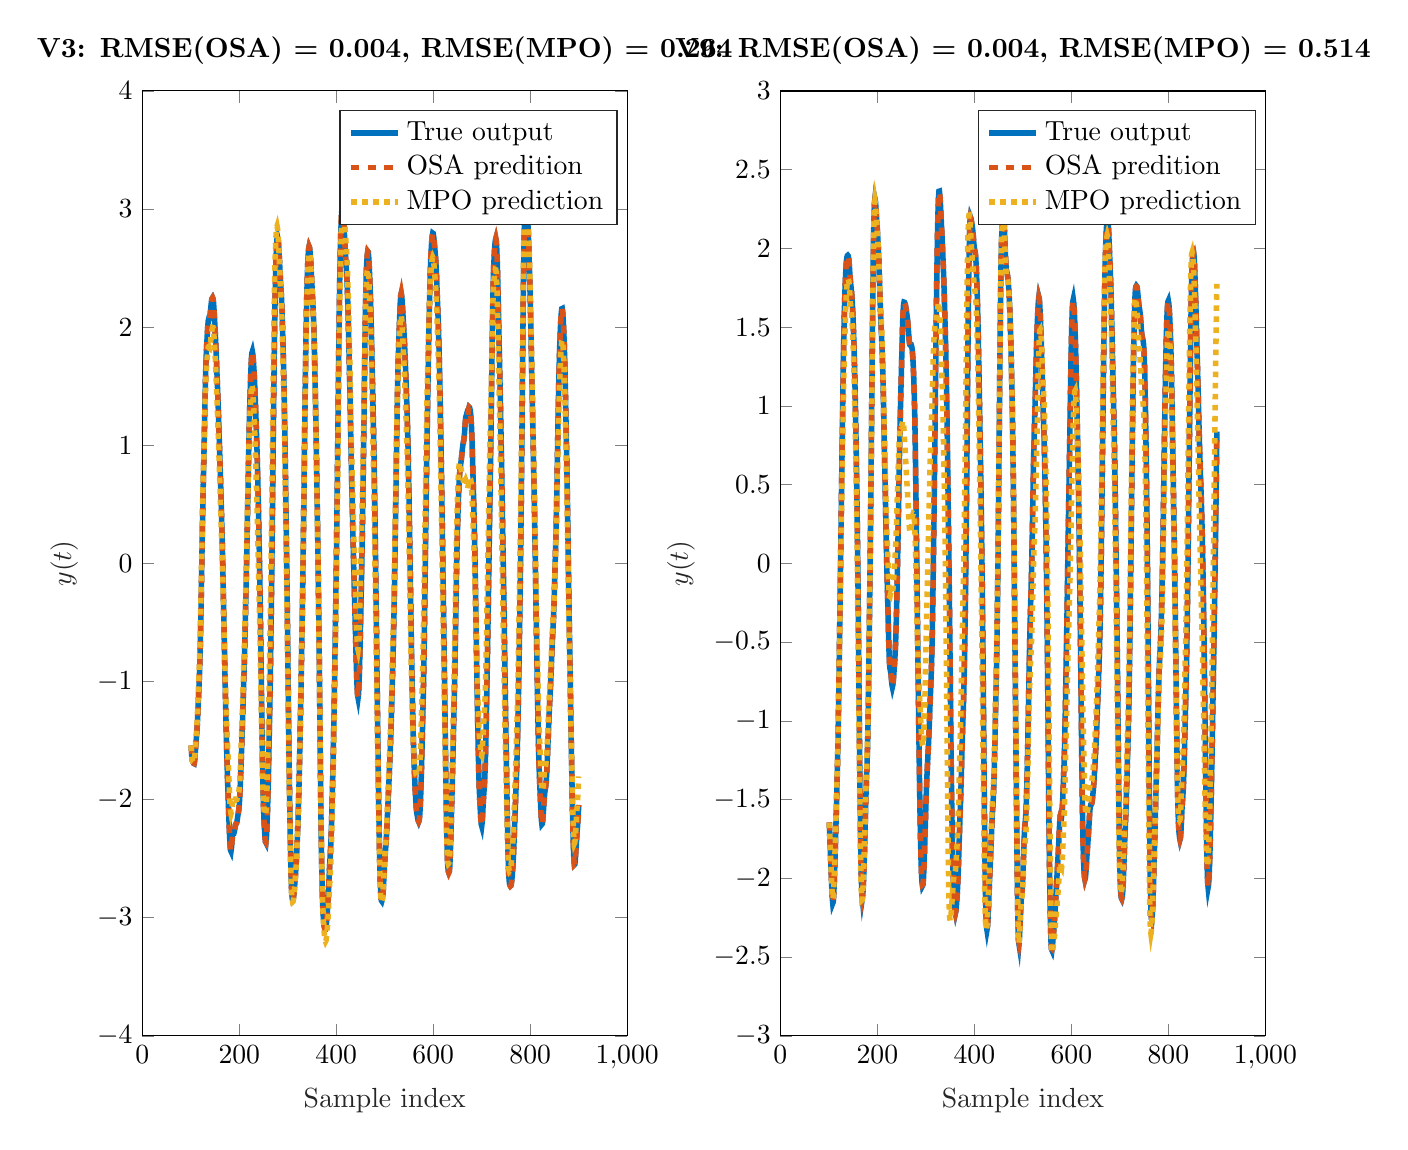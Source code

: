 % This file was created by matlab2tikz.
%
\definecolor{mycolor1}{rgb}{0.0,0.447,0.741}%
\definecolor{mycolor2}{rgb}{0.85,0.325,0.098}%
\definecolor{mycolor3}{rgb}{0.929,0.694,0.125}%
%
\begin{tikzpicture}

\begin{axis}[%
width=6.159cm,
height=12cm,
at={(0cm,0cm)},
scale only axis,
xmin=0,
xmax=1000,
xlabel style={font=\color{white!15!black}},
xlabel={Sample index},
ymin=-4,
ymax=4,
ylabel style={font=\color{white!15!black}},
ylabel={$y(t)$},
axis background/.style={fill=white},
title style={font=\bfseries},
title={V3: RMSE(OSA) = 0.004, RMSE(MPO) = 0.264},
legend style={legend cell align=left, align=left, draw=white!15!black}
]
\addplot [color=mycolor1, line width=2.0pt]
  table[row sep=crcr]{%
101	-1.543\\
102	-1.626\\
103	-1.668\\
104	-1.679\\
105	-1.684\\
106	-1.694\\
107	-1.696\\
108	-1.674\\
109	-1.624\\
110	-1.563\\
111	-1.51\\
112	-1.462\\
113	-1.404\\
114	-1.324\\
117	-1.039\\
118	-0.934\\
119	-0.798\\
120	-0.625\\
121	-0.419\\
122	-0.186\\
123	0.059\\
124	0.3\\
125	0.52\\
126	0.711\\
127	0.891\\
128	1.082\\
129	1.288\\
130	1.489\\
131	1.654\\
132	1.773\\
133	1.856\\
134	1.932\\
135	2.002\\
136	2.053\\
137	2.07\\
138	2.068\\
139	2.075\\
140	2.104\\
142	2.194\\
143	2.224\\
144	2.242\\
145	2.249\\
146	2.239\\
147	2.205\\
148	2.146\\
149	2.073\\
150	1.995\\
151	1.912\\
152	1.819\\
153	1.718\\
156	1.399\\
157	1.28\\
158	1.152\\
161	0.759\\
162	0.622\\
163	0.476\\
164	0.323\\
165	0.163\\
166	-0.013\\
167	-0.209\\
169	-0.631\\
170	-0.832\\
171	-1.022\\
172	-1.208\\
173	-1.389\\
174	-1.56\\
175	-1.714\\
176	-1.847\\
177	-1.97\\
178	-2.088\\
179	-2.201\\
180	-2.302\\
181	-2.381\\
182	-2.429\\
183	-2.438\\
184	-2.408\\
185	-2.356\\
186	-2.308\\
187	-2.284\\
189	-2.284\\
190	-2.269\\
191	-2.241\\
192	-2.217\\
193	-2.207\\
194	-2.203\\
195	-2.191\\
196	-2.168\\
197	-2.139\\
199	-2.089\\
200	-2.048\\
201	-1.98\\
202	-1.887\\
203	-1.782\\
204	-1.672\\
205	-1.556\\
206	-1.43\\
210	-0.904\\
211	-0.759\\
212	-0.595\\
213	-0.412\\
214	-0.217\\
215	-0.016\\
216	0.192\\
217	0.406\\
219	0.841\\
220	1.044\\
221	1.224\\
222	1.381\\
223	1.516\\
224	1.634\\
225	1.726\\
226	1.781\\
227	1.794\\
228	1.771\\
229	1.722\\
230	1.661\\
231	1.589\\
232	1.499\\
233	1.395\\
234	1.282\\
235	1.166\\
236	1.044\\
237	0.904\\
238	0.743\\
239	0.566\\
240	0.378\\
241	0.177\\
242	-0.043\\
243	-0.289\\
244	-0.563\\
245	-0.858\\
246	-1.16\\
247	-1.449\\
248	-1.703\\
249	-1.908\\
250	-2.062\\
251	-2.169\\
252	-2.249\\
253	-2.314\\
254	-2.356\\
255	-2.364\\
256	-2.324\\
257	-2.245\\
258	-2.134\\
259	-1.99\\
260	-1.819\\
261	-1.628\\
262	-1.423\\
263	-1.207\\
264	-0.974\\
265	-0.711\\
266	-0.413\\
267	-0.085\\
268	0.267\\
269	0.636\\
270	1.014\\
271	1.385\\
272	1.727\\
273	2.021\\
274	2.264\\
275	2.454\\
276	2.597\\
277	2.698\\
278	2.754\\
279	2.766\\
280	2.749\\
281	2.705\\
282	2.641\\
283	2.56\\
284	2.474\\
285	2.397\\
286	2.33\\
287	2.258\\
288	2.161\\
289	2.034\\
290	1.885\\
291	1.724\\
292	1.55\\
293	1.342\\
294	1.1\\
295	0.828\\
296	0.545\\
297	0.258\\
298	-0.04\\
299	-0.362\\
300	-0.713\\
301	-1.073\\
302	-1.418\\
303	-1.733\\
304	-2.019\\
305	-2.278\\
306	-2.498\\
307	-2.664\\
308	-2.773\\
309	-2.829\\
310	-2.849\\
311	-2.844\\
312	-2.822\\
313	-2.787\\
314	-2.741\\
315	-2.688\\
316	-2.631\\
317	-2.567\\
318	-2.494\\
319	-2.408\\
320	-2.309\\
321	-2.194\\
322	-2.062\\
323	-1.91\\
324	-1.737\\
325	-1.543\\
326	-1.337\\
327	-1.123\\
328	-0.902\\
329	-0.67\\
330	-0.423\\
331	-0.154\\
332	0.14\\
333	0.46\\
335	1.139\\
336	1.463\\
337	1.757\\
338	2.008\\
339	2.217\\
340	2.386\\
341	2.514\\
342	2.606\\
343	2.661\\
344	2.682\\
345	2.672\\
346	2.637\\
347	2.581\\
348	2.509\\
350	2.345\\
352	2.179\\
353	2.084\\
354	1.963\\
355	1.81\\
356	1.626\\
357	1.417\\
358	1.191\\
359	0.953\\
360	0.705\\
361	0.443\\
362	0.165\\
363	-0.134\\
364	-0.461\\
365	-0.82\\
366	-1.207\\
367	-1.605\\
368	-1.984\\
369	-2.306\\
370	-2.558\\
371	-2.747\\
372	-2.884\\
373	-2.975\\
374	-3.032\\
375	-3.067\\
376	-3.087\\
377	-3.098\\
378	-3.097\\
379	-3.077\\
380	-3.039\\
381	-2.987\\
382	-2.926\\
383	-2.855\\
384	-2.772\\
386	-2.592\\
387	-2.513\\
388	-2.441\\
389	-2.358\\
390	-2.244\\
391	-2.103\\
392	-1.942\\
393	-1.768\\
394	-1.58\\
395	-1.369\\
396	-1.133\\
397	-0.879\\
398	-0.615\\
399	-0.342\\
400	-0.052\\
401	0.264\\
402	0.612\\
403	0.984\\
404	1.364\\
405	1.735\\
406	2.072\\
407	2.357\\
408	2.583\\
409	2.749\\
410	2.873\\
411	2.961\\
412	3.008\\
413	3.015\\
414	2.984\\
415	2.928\\
416	2.857\\
418	2.696\\
419	2.616\\
420	2.545\\
421	2.48\\
422	2.407\\
423	2.309\\
424	2.177\\
425	2.019\\
426	1.846\\
427	1.666\\
428	1.477\\
429	1.275\\
430	1.065\\
431	0.859\\
432	0.666\\
433	0.487\\
435	0.144\\
436	-0.023\\
437	-0.183\\
440	-0.64\\
441	-0.796\\
442	-0.939\\
443	-1.05\\
444	-1.118\\
445	-1.14\\
446	-1.109\\
447	-1.02\\
448	-0.884\\
449	-0.717\\
450	-0.534\\
451	-0.344\\
452	-0.144\\
453	0.074\\
454	0.315\\
455	0.576\\
456	0.859\\
457	1.165\\
459	1.807\\
460	2.093\\
461	2.314\\
462	2.462\\
463	2.553\\
464	2.61\\
465	2.64\\
466	2.636\\
467	2.592\\
468	2.515\\
469	2.422\\
470	2.315\\
471	2.189\\
472	2.035\\
473	1.856\\
474	1.666\\
476	1.296\\
477	1.101\\
478	0.874\\
479	0.617\\
480	0.338\\
481	0.047\\
482	-0.256\\
483	-0.575\\
485	-1.25\\
486	-1.575\\
487	-1.873\\
488	-2.144\\
489	-2.383\\
490	-2.579\\
491	-2.724\\
492	-2.812\\
493	-2.854\\
494	-2.86\\
495	-2.845\\
496	-2.813\\
497	-2.759\\
498	-2.684\\
499	-2.599\\
500	-2.522\\
501	-2.46\\
502	-2.408\\
503	-2.349\\
504	-2.275\\
505	-2.186\\
509	-1.819\\
511	-1.618\\
512	-1.512\\
513	-1.394\\
514	-1.256\\
515	-1.106\\
517	-0.798\\
518	-0.634\\
519	-0.443\\
520	-0.216\\
521	0.043\\
522	0.318\\
524	0.874\\
525	1.142\\
526	1.385\\
527	1.587\\
528	1.747\\
529	1.877\\
530	1.996\\
531	2.109\\
532	2.206\\
533	2.269\\
534	2.285\\
535	2.263\\
536	2.214\\
537	2.146\\
540	1.927\\
541	1.843\\
542	1.747\\
543	1.64\\
545	1.415\\
546	1.296\\
547	1.154\\
548	0.983\\
549	0.783\\
550	0.56\\
551	0.32\\
552	0.067\\
554	-0.45\\
555	-0.695\\
556	-0.923\\
557	-1.132\\
558	-1.324\\
559	-1.493\\
560	-1.633\\
561	-1.746\\
562	-1.846\\
563	-1.934\\
564	-2.01\\
565	-2.07\\
566	-2.109\\
567	-2.135\\
568	-2.158\\
569	-2.177\\
570	-2.187\\
571	-2.176\\
572	-2.14\\
573	-2.077\\
574	-1.985\\
575	-1.858\\
576	-1.706\\
579	-1.207\\
580	-1.02\\
581	-0.793\\
582	-0.514\\
583	-0.198\\
584	0.124\\
585	0.429\\
586	0.715\\
587	0.985\\
588	1.248\\
589	1.499\\
590	1.733\\
591	1.948\\
592	2.146\\
593	2.323\\
594	2.474\\
595	2.588\\
596	2.671\\
597	2.73\\
598	2.772\\
599	2.796\\
600	2.793\\
601	2.764\\
604	2.63\\
605	2.578\\
606	2.506\\
607	2.409\\
609	2.191\\
610	2.08\\
611	1.956\\
612	1.807\\
613	1.632\\
614	1.436\\
615	1.222\\
616	0.991\\
617	0.744\\
618	0.483\\
619	0.213\\
620	-0.061\\
621	-0.339\\
622	-0.624\\
623	-0.914\\
625	-1.506\\
626	-1.802\\
627	-2.083\\
628	-2.313\\
629	-2.473\\
630	-2.565\\
631	-2.604\\
632	-2.616\\
633	-2.609\\
634	-2.57\\
635	-2.485\\
636	-2.36\\
637	-2.212\\
638	-2.058\\
639	-1.898\\
640	-1.729\\
643	-1.199\\
644	-1.015\\
645	-0.804\\
646	-0.562\\
647	-0.308\\
648	-0.071\\
649	0.13\\
650	0.289\\
651	0.427\\
652	0.55\\
653	0.656\\
654	0.737\\
655	0.788\\
656	0.822\\
657	0.85\\
658	0.884\\
660	0.967\\
661	1.0\\
663	1.044\\
664	1.078\\
665	1.131\\
666	1.191\\
667	1.236\\
668	1.251\\
670	1.236\\
671	1.246\\
673	1.308\\
674	1.323\\
675	1.319\\
676	1.301\\
677	1.273\\
678	1.225\\
679	1.148\\
680	1.034\\
681	0.893\\
683	0.588\\
684	0.43\\
685	0.253\\
686	0.047\\
687	-0.189\\
689	-0.701\\
690	-0.95\\
691	-1.187\\
692	-1.413\\
693	-1.616\\
694	-1.784\\
695	-1.913\\
696	-2.008\\
697	-2.087\\
698	-2.157\\
699	-2.209\\
700	-2.224\\
701	-2.19\\
702	-2.117\\
703	-2.037\\
704	-1.966\\
705	-1.907\\
706	-1.84\\
707	-1.743\\
708	-1.597\\
709	-1.409\\
710	-1.194\\
711	-0.966\\
712	-0.729\\
713	-0.481\\
714	-0.222\\
716	0.311\\
718	0.824\\
719	1.094\\
720	1.391\\
721	1.706\\
722	2.003\\
723	2.246\\
724	2.426\\
725	2.543\\
726	2.628\\
727	2.691\\
728	2.734\\
729	2.749\\
730	2.728\\
731	2.66\\
732	2.553\\
733	2.402\\
734	2.222\\
738	1.458\\
739	1.26\\
740	1.044\\
741	0.811\\
743	0.323\\
745	-0.158\\
746	-0.413\\
747	-0.682\\
748	-0.956\\
749	-1.222\\
750	-1.475\\
752	-1.966\\
753	-2.203\\
754	-2.41\\
755	-2.567\\
756	-2.657\\
757	-2.704\\
758	-2.724\\
759	-2.731\\
760	-2.728\\
761	-2.712\\
762	-2.681\\
763	-2.638\\
764	-2.582\\
765	-2.508\\
766	-2.417\\
767	-2.313\\
771	-1.874\\
772	-1.752\\
773	-1.617\\
774	-1.461\\
775	-1.276\\
776	-1.06\\
777	-0.815\\
778	-0.554\\
779	-0.278\\
780	0.016\\
781	0.344\\
782	0.724\\
783	1.141\\
784	1.575\\
785	1.991\\
786	2.362\\
787	2.671\\
788	2.91\\
789	3.056\\
790	3.123\\
791	3.127\\
792	3.095\\
793	3.041\\
794	2.976\\
795	2.894\\
796	2.795\\
797	2.679\\
798	2.547\\
799	2.395\\
800	2.226\\
801	2.041\\
802	1.843\\
804	1.429\\
805	1.221\\
806	1.017\\
807	0.818\\
808	0.612\\
809	0.388\\
810	0.144\\
812	-0.375\\
813	-0.628\\
814	-0.873\\
815	-1.112\\
816	-1.341\\
817	-1.54\\
818	-1.691\\
819	-1.806\\
822	-2.098\\
823	-2.172\\
824	-2.209\\
825	-2.204\\
826	-2.168\\
827	-2.112\\
828	-2.048\\
829	-1.987\\
830	-1.941\\
831	-1.911\\
832	-1.885\\
833	-1.844\\
834	-1.776\\
835	-1.685\\
837	-1.481\\
839	-1.279\\
840	-1.186\\
842	-1.022\\
843	-0.93\\
845	-0.715\\
846	-0.621\\
847	-0.543\\
848	-0.461\\
849	-0.349\\
850	-0.21\\
851	-0.058\\
853	0.239\\
854	0.414\\
855	0.629\\
857	1.128\\
858	1.36\\
859	1.557\\
860	1.725\\
861	1.862\\
862	1.972\\
863	2.057\\
864	2.119\\
865	2.156\\
866	2.158\\
867	2.127\\
868	2.067\\
869	1.985\\
870	1.874\\
871	1.734\\
872	1.559\\
873	1.361\\
874	1.155\\
875	0.944\\
876	0.717\\
877	0.458\\
879	-0.111\\
880	-0.378\\
881	-0.625\\
882	-0.867\\
883	-1.116\\
884	-1.369\\
885	-1.615\\
886	-1.846\\
887	-2.06\\
888	-2.251\\
889	-2.404\\
890	-2.505\\
891	-2.55\\
892	-2.546\\
893	-2.507\\
894	-2.447\\
896	-2.312\\
898	-2.199\\
899	-2.132\\
900	-2.046\\
};
\addlegendentry{True output}

\addplot [color=mycolor2, dashed, line width=2.0pt]
  table[row sep=crcr]{%
101	-1.542\\
102	-1.623\\
103	-1.665\\
104	-1.678\\
105	-1.683\\
106	-1.691\\
107	-1.693\\
108	-1.671\\
109	-1.622\\
110	-1.562\\
111	-1.509\\
112	-1.459\\
113	-1.401\\
114	-1.323\\
116	-1.134\\
117	-1.039\\
118	-0.932\\
119	-0.8\\
120	-0.627\\
121	-0.421\\
122	-0.191\\
123	0.055\\
124	0.295\\
125	0.512\\
126	0.706\\
127	0.886\\
128	1.077\\
129	1.285\\
130	1.487\\
131	1.653\\
132	1.771\\
133	1.859\\
134	1.932\\
135	2.0\\
136	2.05\\
137	2.069\\
138	2.068\\
139	2.073\\
140	2.103\\
142	2.193\\
143	2.225\\
144	2.243\\
145	2.249\\
146	2.238\\
147	2.202\\
148	2.145\\
149	2.071\\
150	1.993\\
151	1.909\\
152	1.817\\
154	1.611\\
155	1.506\\
156	1.397\\
157	1.28\\
159	1.021\\
161	0.761\\
162	0.623\\
163	0.479\\
164	0.327\\
165	0.167\\
166	-0.008\\
167	-0.204\\
169	-0.624\\
170	-0.827\\
171	-1.019\\
172	-1.205\\
173	-1.387\\
174	-1.558\\
175	-1.712\\
176	-1.848\\
177	-1.971\\
178	-2.089\\
179	-2.203\\
180	-2.303\\
181	-2.383\\
182	-2.43\\
183	-2.438\\
184	-2.407\\
185	-2.354\\
186	-2.306\\
187	-2.283\\
189	-2.282\\
190	-2.268\\
192	-2.216\\
193	-2.206\\
194	-2.202\\
195	-2.19\\
196	-2.166\\
198	-2.114\\
199	-2.088\\
200	-2.046\\
201	-1.977\\
202	-1.886\\
203	-1.781\\
204	-1.67\\
205	-1.553\\
206	-1.429\\
208	-1.166\\
210	-0.904\\
211	-0.76\\
212	-0.597\\
213	-0.416\\
214	-0.221\\
215	-0.02\\
216	0.187\\
217	0.4\\
219	0.837\\
220	1.041\\
221	1.221\\
222	1.378\\
223	1.515\\
224	1.632\\
225	1.724\\
226	1.779\\
227	1.791\\
228	1.768\\
229	1.721\\
230	1.659\\
231	1.585\\
232	1.497\\
233	1.393\\
234	1.282\\
235	1.166\\
236	1.043\\
237	0.905\\
238	0.745\\
239	0.568\\
240	0.381\\
241	0.183\\
242	-0.038\\
243	-0.284\\
244	-0.558\\
245	-0.852\\
246	-1.155\\
247	-1.449\\
248	-1.706\\
249	-1.91\\
250	-2.061\\
251	-2.172\\
252	-2.253\\
253	-2.314\\
254	-2.355\\
255	-2.361\\
256	-2.326\\
257	-2.244\\
258	-2.129\\
259	-1.989\\
260	-1.817\\
261	-1.625\\
262	-1.422\\
263	-1.208\\
264	-0.975\\
265	-0.714\\
266	-0.419\\
267	-0.092\\
268	0.259\\
269	0.629\\
270	1.009\\
271	1.383\\
272	1.729\\
273	2.026\\
274	2.269\\
275	2.464\\
276	2.607\\
277	2.701\\
278	2.756\\
279	2.769\\
280	2.748\\
281	2.707\\
282	2.639\\
283	2.557\\
284	2.472\\
285	2.395\\
286	2.328\\
287	2.255\\
288	2.159\\
289	2.032\\
290	1.883\\
291	1.724\\
292	1.546\\
293	1.344\\
294	1.1\\
295	0.831\\
296	0.551\\
297	0.265\\
298	-0.033\\
299	-0.356\\
300	-0.704\\
301	-1.066\\
302	-1.415\\
303	-1.737\\
304	-2.025\\
305	-2.285\\
306	-2.509\\
307	-2.676\\
308	-2.779\\
309	-2.833\\
310	-2.851\\
311	-2.846\\
312	-2.823\\
313	-2.786\\
314	-2.74\\
315	-2.688\\
316	-2.63\\
317	-2.565\\
318	-2.492\\
319	-2.407\\
320	-2.307\\
321	-2.192\\
322	-2.06\\
323	-1.908\\
324	-1.735\\
325	-1.543\\
326	-1.336\\
327	-1.123\\
328	-0.904\\
329	-0.674\\
330	-0.427\\
331	-0.161\\
332	0.133\\
333	0.453\\
334	0.791\\
335	1.135\\
336	1.463\\
337	1.759\\
338	2.014\\
339	2.223\\
340	2.391\\
341	2.521\\
342	2.609\\
343	2.663\\
344	2.683\\
345	2.673\\
346	2.636\\
347	2.58\\
348	2.508\\
350	2.343\\
352	2.177\\
353	2.081\\
354	1.963\\
355	1.809\\
356	1.624\\
357	1.415\\
358	1.191\\
359	0.956\\
360	0.709\\
361	0.448\\
362	0.172\\
363	-0.126\\
364	-0.453\\
365	-0.814\\
366	-1.205\\
367	-1.606\\
368	-1.988\\
369	-2.319\\
370	-2.574\\
371	-2.758\\
372	-2.891\\
373	-2.984\\
374	-3.038\\
375	-3.069\\
376	-3.091\\
377	-3.101\\
378	-3.099\\
379	-3.078\\
380	-3.039\\
381	-2.987\\
382	-2.927\\
383	-2.855\\
384	-2.771\\
385	-2.679\\
386	-2.59\\
387	-2.513\\
388	-2.44\\
389	-2.354\\
390	-2.244\\
391	-2.101\\
392	-1.94\\
393	-1.767\\
394	-1.577\\
395	-1.368\\
396	-1.134\\
397	-0.881\\
398	-0.619\\
399	-0.347\\
400	-0.058\\
401	0.258\\
402	0.603\\
403	0.977\\
404	1.363\\
405	1.739\\
406	2.082\\
407	2.368\\
408	2.592\\
409	2.761\\
410	2.881\\
411	2.966\\
412	3.014\\
413	3.016\\
414	2.985\\
415	2.929\\
416	2.856\\
417	2.777\\
418	2.694\\
419	2.615\\
420	2.544\\
421	2.479\\
422	2.405\\
423	2.307\\
424	2.175\\
425	2.017\\
426	1.845\\
427	1.664\\
428	1.476\\
429	1.275\\
430	1.066\\
431	0.861\\
432	0.67\\
433	0.491\\
435	0.149\\
436	-0.018\\
437	-0.177\\
440	-0.636\\
441	-0.791\\
442	-0.934\\
443	-1.049\\
444	-1.116\\
445	-1.135\\
446	-1.104\\
447	-1.02\\
448	-0.882\\
449	-0.715\\
450	-0.534\\
451	-0.345\\
452	-0.146\\
453	0.07\\
454	0.308\\
455	0.571\\
456	0.853\\
457	1.161\\
458	1.489\\
459	1.812\\
460	2.099\\
461	2.32\\
462	2.47\\
463	2.561\\
464	2.613\\
465	2.641\\
466	2.635\\
467	2.59\\
468	2.515\\
469	2.42\\
470	2.313\\
471	2.186\\
472	2.031\\
473	1.853\\
475	1.479\\
476	1.296\\
477	1.1\\
478	0.878\\
479	0.622\\
480	0.343\\
481	0.053\\
482	-0.249\\
483	-0.569\\
484	-0.904\\
485	-1.246\\
486	-1.575\\
487	-1.878\\
488	-2.15\\
489	-2.391\\
490	-2.592\\
491	-2.733\\
492	-2.817\\
493	-2.855\\
494	-2.863\\
495	-2.847\\
496	-2.813\\
497	-2.758\\
498	-2.682\\
499	-2.597\\
500	-2.52\\
501	-2.459\\
502	-2.406\\
503	-2.347\\
504	-2.273\\
505	-2.185\\
507	-2.003\\
508	-1.912\\
509	-1.817\\
511	-1.617\\
512	-1.511\\
513	-1.393\\
514	-1.256\\
516	-0.952\\
517	-0.799\\
518	-0.637\\
519	-0.446\\
520	-0.219\\
521	0.036\\
522	0.311\\
524	0.87\\
525	1.14\\
526	1.383\\
527	1.585\\
528	1.746\\
529	1.878\\
530	1.997\\
531	2.11\\
532	2.207\\
533	2.268\\
534	2.288\\
535	2.261\\
536	2.21\\
537	2.145\\
540	1.925\\
541	1.842\\
542	1.745\\
543	1.638\\
545	1.414\\
546	1.294\\
547	1.156\\
548	0.984\\
549	0.784\\
550	0.563\\
551	0.324\\
552	0.072\\
554	-0.443\\
555	-0.688\\
556	-0.917\\
557	-1.129\\
558	-1.319\\
559	-1.489\\
560	-1.631\\
561	-1.746\\
562	-1.843\\
563	-1.935\\
564	-2.01\\
565	-2.068\\
566	-2.109\\
567	-2.134\\
569	-2.177\\
570	-2.185\\
571	-2.175\\
572	-2.139\\
573	-2.076\\
574	-1.982\\
575	-1.857\\
576	-1.702\\
579	-1.206\\
580	-1.024\\
581	-0.794\\
582	-0.518\\
583	-0.206\\
584	0.116\\
585	0.423\\
586	0.708\\
587	0.981\\
588	1.243\\
589	1.497\\
590	1.734\\
591	1.95\\
592	2.15\\
593	2.328\\
594	2.479\\
595	2.594\\
596	2.674\\
597	2.733\\
598	2.774\\
599	2.796\\
600	2.794\\
601	2.764\\
604	2.629\\
605	2.577\\
606	2.503\\
607	2.409\\
610	2.078\\
611	1.954\\
612	1.805\\
613	1.631\\
614	1.435\\
615	1.222\\
616	0.993\\
617	0.747\\
618	0.488\\
619	0.221\\
620	-0.052\\
621	-0.332\\
622	-0.617\\
623	-0.908\\
624	-1.204\\
626	-1.805\\
627	-2.088\\
628	-2.326\\
629	-2.481\\
630	-2.567\\
631	-2.608\\
632	-2.619\\
633	-2.609\\
634	-2.568\\
635	-2.483\\
636	-2.358\\
637	-2.211\\
639	-1.895\\
640	-1.726\\
643	-1.202\\
644	-1.016\\
645	-0.805\\
646	-0.565\\
647	-0.314\\
648	-0.077\\
649	0.122\\
650	0.287\\
651	0.421\\
652	0.544\\
653	0.65\\
654	0.731\\
655	0.785\\
656	0.818\\
657	0.847\\
658	0.882\\
660	0.965\\
661	0.998\\
663	1.042\\
664	1.077\\
665	1.13\\
666	1.189\\
667	1.234\\
668	1.25\\
670	1.234\\
671	1.245\\
672	1.274\\
673	1.306\\
674	1.322\\
675	1.318\\
676	1.3\\
677	1.271\\
678	1.224\\
679	1.145\\
680	1.033\\
681	0.893\\
683	0.589\\
684	0.433\\
685	0.257\\
686	0.051\\
687	-0.184\\
688	-0.437\\
689	-0.696\\
690	-0.946\\
691	-1.185\\
692	-1.411\\
693	-1.616\\
694	-1.784\\
695	-1.912\\
696	-2.009\\
697	-2.089\\
698	-2.16\\
699	-2.209\\
700	-2.221\\
701	-2.188\\
702	-2.116\\
703	-2.033\\
704	-1.963\\
705	-1.905\\
706	-1.838\\
707	-1.739\\
708	-1.597\\
709	-1.409\\
710	-1.193\\
711	-0.965\\
712	-0.731\\
713	-0.486\\
714	-0.227\\
716	0.304\\
718	0.818\\
719	1.09\\
720	1.389\\
721	1.706\\
722	2.008\\
723	2.256\\
724	2.431\\
725	2.554\\
726	2.631\\
727	2.693\\
728	2.735\\
729	2.75\\
730	2.727\\
731	2.663\\
732	2.549\\
733	2.402\\
734	2.22\\
735	2.025\\
736	1.834\\
738	1.458\\
739	1.26\\
740	1.046\\
741	0.814\\
745	-0.152\\
746	-0.405\\
747	-0.675\\
748	-0.95\\
749	-1.219\\
750	-1.473\\
752	-1.969\\
753	-2.209\\
754	-2.419\\
755	-2.571\\
756	-2.667\\
757	-2.706\\
758	-2.725\\
759	-2.732\\
760	-2.728\\
761	-2.712\\
762	-2.681\\
763	-2.637\\
764	-2.581\\
765	-2.507\\
766	-2.415\\
767	-2.311\\
770	-1.985\\
771	-1.873\\
772	-1.75\\
773	-1.616\\
774	-1.462\\
775	-1.277\\
776	-1.059\\
777	-0.817\\
778	-0.557\\
779	-0.286\\
780	0.008\\
781	0.339\\
782	0.715\\
783	1.138\\
784	1.575\\
785	2.0\\
786	2.38\\
787	2.691\\
788	2.921\\
789	3.072\\
790	3.13\\
791	3.132\\
792	3.096\\
793	3.044\\
794	2.975\\
795	2.894\\
796	2.795\\
797	2.678\\
798	2.546\\
799	2.395\\
800	2.224\\
801	2.039\\
802	1.842\\
803	1.637\\
805	1.221\\
806	1.02\\
807	0.822\\
808	0.616\\
809	0.394\\
810	0.148\\
813	-0.621\\
814	-0.868\\
815	-1.11\\
816	-1.336\\
817	-1.535\\
818	-1.692\\
819	-1.804\\
822	-2.097\\
823	-2.173\\
824	-2.209\\
825	-2.204\\
826	-2.166\\
827	-2.109\\
828	-2.045\\
829	-1.984\\
830	-1.939\\
831	-1.91\\
832	-1.884\\
833	-1.841\\
834	-1.774\\
835	-1.685\\
839	-1.278\\
840	-1.187\\
842	-1.022\\
843	-0.929\\
845	-0.716\\
846	-0.623\\
847	-0.545\\
848	-0.461\\
849	-0.352\\
850	-0.212\\
853	0.237\\
854	0.411\\
855	0.625\\
856	0.872\\
857	1.126\\
858	1.358\\
859	1.559\\
860	1.724\\
861	1.862\\
862	1.972\\
863	2.057\\
864	2.12\\
865	2.155\\
866	2.158\\
867	2.125\\
868	2.064\\
869	1.981\\
870	1.875\\
871	1.73\\
872	1.556\\
873	1.361\\
874	1.155\\
875	0.944\\
876	0.718\\
877	0.463\\
879	-0.104\\
880	-0.37\\
881	-0.619\\
882	-0.861\\
883	-1.111\\
884	-1.366\\
885	-1.614\\
886	-1.848\\
887	-2.065\\
888	-2.257\\
889	-2.41\\
890	-2.509\\
891	-2.551\\
892	-2.547\\
893	-2.506\\
894	-2.444\\
895	-2.375\\
896	-2.31\\
898	-2.197\\
899	-2.13\\
900	-2.045\\
};
\addlegendentry{OSA predition}

\addplot [color=mycolor3, dotted, line width=2.0pt]
  table[row sep=crcr]{%
101	-1.543\\
102	-1.626\\
103	-1.668\\
104	-1.678\\
105	-1.681\\
106	-1.687\\
107	-1.684\\
108	-1.654\\
109	-1.596\\
110	-1.528\\
111	-1.467\\
112	-1.409\\
113	-1.341\\
114	-1.251\\
117	-0.94\\
118	-0.826\\
119	-0.684\\
120	-0.508\\
121	-0.3\\
122	-0.071\\
123	0.167\\
124	0.395\\
125	0.596\\
126	0.763\\
127	0.914\\
128	1.073\\
129	1.245\\
130	1.413\\
131	1.546\\
132	1.634\\
133	1.694\\
135	1.8\\
136	1.833\\
137	1.836\\
138	1.822\\
139	1.819\\
140	1.841\\
142	1.924\\
143	1.958\\
144	1.982\\
145	1.998\\
146	1.997\\
147	1.97\\
148	1.918\\
149	1.851\\
150	1.777\\
151	1.696\\
152	1.604\\
153	1.501\\
155	1.289\\
156	1.179\\
157	1.059\\
162	0.42\\
164	0.151\\
165	0.012\\
166	-0.137\\
167	-0.301\\
168	-0.474\\
169	-0.644\\
170	-0.799\\
171	-0.942\\
173	-1.213\\
174	-1.34\\
175	-1.452\\
176	-1.552\\
178	-1.749\\
179	-1.852\\
180	-1.95\\
181	-2.035\\
182	-2.095\\
183	-2.118\\
184	-2.103\\
186	-2.026\\
187	-2.012\\
189	-2.031\\
190	-2.026\\
191	-2.009\\
192	-1.996\\
193	-1.996\\
194	-2.002\\
195	-2.0\\
196	-1.985\\
197	-1.966\\
199	-1.935\\
200	-1.901\\
201	-1.838\\
202	-1.751\\
203	-1.649\\
204	-1.54\\
205	-1.423\\
206	-1.296\\
208	-1.03\\
210	-0.77\\
211	-0.628\\
212	-0.469\\
213	-0.296\\
215	0.071\\
217	0.444\\
218	0.632\\
219	0.814\\
220	0.98\\
221	1.122\\
222	1.241\\
223	1.341\\
224	1.424\\
225	1.486\\
226	1.514\\
227	1.501\\
228	1.453\\
229	1.384\\
230	1.302\\
231	1.209\\
232	1.1\\
233	0.977\\
235	0.718\\
236	0.583\\
237	0.436\\
238	0.271\\
239	0.094\\
240	-0.087\\
241	-0.272\\
242	-0.467\\
243	-0.679\\
244	-0.909\\
246	-1.386\\
247	-1.608\\
248	-1.795\\
249	-1.934\\
250	-2.023\\
251	-2.075\\
252	-2.107\\
253	-2.128\\
254	-2.132\\
255	-2.105\\
256	-2.038\\
257	-1.932\\
258	-1.791\\
259	-1.619\\
260	-1.417\\
261	-1.193\\
262	-0.954\\
263	-0.705\\
264	-0.44\\
265	-0.149\\
266	0.17\\
267	0.509\\
270	1.56\\
271	1.885\\
272	2.169\\
273	2.399\\
274	2.572\\
275	2.7\\
276	2.79\\
277	2.842\\
278	2.855\\
279	2.833\\
280	2.786\\
281	2.719\\
282	2.633\\
284	2.427\\
285	2.333\\
286	2.25\\
287	2.161\\
288	2.048\\
289	1.905\\
290	1.74\\
291	1.563\\
292	1.369\\
293	1.146\\
294	0.887\\
295	0.602\\
298	-0.276\\
299	-0.588\\
301	-1.249\\
302	-1.56\\
303	-1.841\\
304	-2.096\\
305	-2.328\\
306	-2.531\\
307	-2.688\\
308	-2.792\\
309	-2.846\\
310	-2.865\\
311	-2.861\\
312	-2.839\\
313	-2.803\\
314	-2.757\\
315	-2.703\\
316	-2.643\\
317	-2.577\\
318	-2.5\\
319	-2.41\\
320	-2.306\\
321	-2.185\\
322	-2.047\\
323	-1.887\\
324	-1.705\\
325	-1.503\\
326	-1.289\\
327	-1.066\\
328	-0.839\\
329	-0.606\\
330	-0.361\\
331	-0.099\\
332	0.183\\
333	0.483\\
335	1.111\\
336	1.41\\
337	1.682\\
338	1.92\\
339	2.122\\
340	2.291\\
341	2.426\\
342	2.528\\
343	2.595\\
344	2.627\\
345	2.628\\
346	2.601\\
347	2.55\\
348	2.482\\
349	2.403\\
351	2.236\\
352	2.149\\
353	2.049\\
354	1.924\\
355	1.766\\
356	1.575\\
357	1.359\\
358	1.127\\
359	0.885\\
360	0.635\\
361	0.376\\
362	0.107\\
363	-0.176\\
364	-0.482\\
365	-0.815\\
366	-1.176\\
367	-1.55\\
368	-1.91\\
369	-2.228\\
370	-2.491\\
371	-2.7\\
372	-2.861\\
373	-2.981\\
374	-3.064\\
375	-3.12\\
376	-3.16\\
377	-3.188\\
378	-3.2\\
379	-3.192\\
380	-3.162\\
381	-3.119\\
382	-3.065\\
383	-3.001\\
384	-2.922\\
386	-2.748\\
387	-2.673\\
388	-2.602\\
389	-2.517\\
390	-2.404\\
391	-2.262\\
392	-2.1\\
393	-1.926\\
394	-1.738\\
395	-1.528\\
396	-1.295\\
397	-1.047\\
398	-0.793\\
399	-0.532\\
400	-0.258\\
401	0.037\\
402	0.359\\
403	0.705\\
405	1.428\\
406	1.775\\
407	2.087\\
408	2.354\\
409	2.575\\
410	2.756\\
411	2.899\\
412	2.999\\
413	3.05\\
414	3.055\\
415	3.028\\
416	2.98\\
417	2.92\\
419	2.784\\
420	2.722\\
421	2.664\\
422	2.596\\
423	2.501\\
424	2.373\\
425	2.217\\
426	2.047\\
427	1.871\\
428	1.685\\
429	1.488\\
430	1.284\\
431	1.086\\
432	0.904\\
433	0.737\\
435	0.423\\
436	0.272\\
437	0.131\\
439	-0.135\\
441	-0.415\\
442	-0.546\\
443	-0.649\\
444	-0.714\\
445	-0.732\\
446	-0.699\\
447	-0.613\\
448	-0.48\\
449	-0.316\\
451	0.04\\
452	0.223\\
453	0.417\\
454	0.624\\
455	0.842\\
456	1.073\\
457	1.32\\
459	1.845\\
460	2.077\\
461	2.254\\
462	2.367\\
463	2.434\\
464	2.474\\
465	2.49\\
466	2.474\\
467	2.42\\
468	2.334\\
469	2.23\\
470	2.112\\
471	1.972\\
472	1.801\\
473	1.602\\
474	1.392\\
476	0.981\\
477	0.765\\
478	0.522\\
479	0.252\\
480	-0.033\\
482	-0.618\\
483	-0.919\\
484	-1.224\\
485	-1.524\\
486	-1.803\\
487	-2.055\\
488	-2.28\\
489	-2.479\\
490	-2.646\\
491	-2.769\\
492	-2.84\\
493	-2.868\\
494	-2.865\\
495	-2.844\\
496	-2.806\\
497	-2.746\\
498	-2.664\\
499	-2.573\\
500	-2.489\\
501	-2.42\\
502	-2.361\\
503	-2.294\\
504	-2.211\\
505	-2.114\\
508	-1.812\\
509	-1.705\\
511	-1.481\\
512	-1.363\\
513	-1.233\\
514	-1.085\\
517	-0.601\\
518	-0.435\\
519	-0.244\\
520	-0.022\\
521	0.225\\
523	0.734\\
524	0.981\\
525	1.215\\
526	1.422\\
527	1.586\\
528	1.707\\
529	1.802\\
531	1.977\\
532	2.051\\
533	2.096\\
534	2.1\\
535	2.066\\
536	2.003\\
537	1.924\\
539	1.752\\
540	1.664\\
541	1.568\\
542	1.458\\
543	1.337\\
545	1.087\\
546	0.956\\
547	0.805\\
548	0.627\\
549	0.421\\
550	0.197\\
551	-0.037\\
553	-0.518\\
554	-0.747\\
555	-0.953\\
556	-1.135\\
557	-1.292\\
558	-1.426\\
559	-1.533\\
560	-1.61\\
561	-1.664\\
562	-1.705\\
563	-1.741\\
564	-1.772\\
565	-1.79\\
566	-1.794\\
568	-1.788\\
569	-1.788\\
570	-1.782\\
571	-1.76\\
572	-1.715\\
573	-1.645\\
574	-1.544\\
575	-1.409\\
576	-1.244\\
579	-0.706\\
580	-0.511\\
581	-0.277\\
582	0.003\\
583	0.311\\
584	0.614\\
585	0.89\\
586	1.134\\
587	1.352\\
588	1.551\\
589	1.731\\
590	1.891\\
591	2.034\\
592	2.165\\
593	2.283\\
594	2.384\\
595	2.46\\
596	2.513\\
597	2.551\\
598	2.578\\
599	2.592\\
600	2.583\\
601	2.55\\
604	2.405\\
605	2.348\\
606	2.271\\
607	2.168\\
608	2.052\\
610	1.808\\
611	1.671\\
612	1.508\\
613	1.318\\
614	1.105\\
615	0.875\\
616	0.63\\
617	0.371\\
619	-0.165\\
620	-0.428\\
621	-0.686\\
622	-0.94\\
623	-1.19\\
625	-1.679\\
626	-1.921\\
627	-2.15\\
628	-2.34\\
629	-2.467\\
630	-2.529\\
631	-2.545\\
632	-2.541\\
633	-2.519\\
634	-2.466\\
635	-2.368\\
636	-2.229\\
637	-2.067\\
638	-1.895\\
639	-1.716\\
640	-1.528\\
642	-1.136\\
643	-0.945\\
644	-0.745\\
645	-0.522\\
646	-0.27\\
647	-0.013\\
648	0.22\\
649	0.409\\
650	0.551\\
651	0.663\\
652	0.753\\
653	0.818\\
654	0.852\\
655	0.854\\
656	0.834\\
657	0.807\\
658	0.785\\
660	0.756\\
661	0.734\\
663	0.674\\
664	0.661\\
665	0.67\\
666	0.692\\
667	0.703\\
668	0.691\\
669	0.661\\
670	0.635\\
671	0.634\\
672	0.657\\
673	0.687\\
674	0.709\\
675	0.718\\
676	0.719\\
677	0.713\\
678	0.693\\
679	0.644\\
680	0.563\\
681	0.458\\
683	0.234\\
684	0.123\\
685	0.0\\
686	-0.146\\
687	-0.317\\
688	-0.498\\
689	-0.676\\
690	-0.843\\
691	-1.0\\
692	-1.146\\
693	-1.276\\
694	-1.379\\
695	-1.451\\
696	-1.5\\
698	-1.591\\
699	-1.627\\
700	-1.632\\
701	-1.592\\
702	-1.516\\
703	-1.43\\
704	-1.355\\
705	-1.293\\
706	-1.224\\
707	-1.125\\
708	-0.981\\
709	-0.793\\
710	-0.578\\
711	-0.349\\
712	-0.116\\
713	0.121\\
714	0.361\\
715	0.598\\
716	0.819\\
717	1.018\\
718	1.203\\
719	1.393\\
720	1.604\\
721	1.829\\
722	2.041\\
723	2.21\\
724	2.324\\
725	2.392\\
726	2.436\\
727	2.468\\
728	2.488\\
729	2.486\\
730	2.451\\
731	2.374\\
732	2.253\\
733	2.088\\
734	1.89\\
735	1.673\\
737	1.233\\
738	1.015\\
739	0.789\\
740	0.547\\
741	0.29\\
742	0.029\\
743	-0.224\\
744	-0.463\\
747	-1.157\\
748	-1.381\\
749	-1.587\\
750	-1.771\\
752	-2.116\\
753	-2.285\\
754	-2.434\\
755	-2.539\\
756	-2.592\\
757	-2.606\\
758	-2.601\\
759	-2.588\\
760	-2.568\\
761	-2.538\\
762	-2.496\\
763	-2.443\\
764	-2.378\\
765	-2.295\\
766	-2.193\\
767	-2.077\\
770	-1.708\\
771	-1.579\\
772	-1.441\\
773	-1.29\\
774	-1.119\\
775	-0.921\\
776	-0.69\\
777	-0.433\\
778	-0.163\\
779	0.112\\
780	0.398\\
781	0.71\\
782	1.059\\
783	1.438\\
784	1.825\\
785	2.195\\
786	2.529\\
787	2.812\\
788	3.027\\
789	3.163\\
790	3.223\\
791	3.224\\
792	3.19\\
793	3.138\\
794	3.072\\
795	2.991\\
796	2.893\\
797	2.778\\
798	2.646\\
799	2.496\\
800	2.328\\
801	2.143\\
802	1.946\\
806	1.132\\
807	0.941\\
808	0.746\\
809	0.538\\
810	0.311\\
812	-0.163\\
813	-0.389\\
814	-0.608\\
815	-0.823\\
816	-1.03\\
817	-1.21\\
818	-1.349\\
819	-1.457\\
820	-1.554\\
821	-1.657\\
822	-1.764\\
823	-1.854\\
824	-1.911\\
825	-1.928\\
826	-1.913\\
827	-1.875\\
829	-1.777\\
830	-1.741\\
831	-1.722\\
832	-1.706\\
833	-1.674\\
834	-1.615\\
835	-1.533\\
836	-1.438\\
839	-1.145\\
840	-1.057\\
842	-0.904\\
843	-0.819\\
845	-0.622\\
846	-0.541\\
847	-0.478\\
848	-0.409\\
849	-0.315\\
850	-0.196\\
851	-0.068\\
853	0.175\\
854	0.32\\
855	0.504\\
856	0.717\\
857	0.936\\
858	1.137\\
859	1.313\\
860	1.462\\
861	1.586\\
862	1.689\\
863	1.772\\
864	1.838\\
865	1.88\\
866	1.891\\
867	1.868\\
868	1.815\\
869	1.736\\
870	1.631\\
871	1.49\\
872	1.313\\
873	1.113\\
874	0.905\\
875	0.692\\
876	0.464\\
877	0.209\\
878	-0.064\\
879	-0.332\\
880	-0.572\\
881	-0.785\\
883	-1.188\\
884	-1.391\\
885	-1.587\\
886	-1.772\\
887	-1.948\\
888	-2.11\\
889	-2.244\\
890	-2.333\\
891	-2.371\\
892	-2.362\\
893	-2.319\\
894	-2.253\\
896	-2.104\\
898	-1.975\\
899	-1.899\\
900	-1.804\\
};
\addlegendentry{MPO prediction}

\end{axis}

\begin{axis}[%
width=6.159cm,
height=12cm,
at={(8.104cm,0cm)},
scale only axis,
xmin=0,
xmax=1000,
xlabel style={font=\color{white!15!black}},
xlabel={Sample index},
ymin=-3,
ymax=3,
ylabel style={font=\color{white!15!black}},
ylabel={$y(t)$},
axis background/.style={fill=white},
title style={font=\bfseries},
title={V9: RMSE(OSA) = 0.004, RMSE(MPO) = 0.514},
legend style={legend cell align=left, align=left, draw=white!15!black}
]
\addplot [color=mycolor1, line width=2.0pt]
  table[row sep=crcr]{%
101	-1.646\\
102	-1.745\\
103	-1.826\\
105	-1.981\\
106	-2.058\\
107	-2.124\\
108	-2.158\\
109	-2.15\\
110	-2.104\\
111	-2.033\\
112	-1.944\\
113	-1.843\\
114	-1.731\\
117	-1.382\\
118	-1.251\\
119	-1.095\\
120	-0.907\\
121	-0.699\\
122	-0.482\\
123	-0.259\\
124	-0.03\\
126	0.438\\
127	0.666\\
128	0.888\\
129	1.103\\
130	1.303\\
131	1.475\\
132	1.61\\
133	1.714\\
134	1.795\\
135	1.862\\
136	1.912\\
137	1.942\\
138	1.953\\
139	1.956\\
140	1.952\\
141	1.934\\
142	1.899\\
144	1.808\\
145	1.774\\
146	1.748\\
147	1.717\\
148	1.672\\
149	1.613\\
150	1.544\\
151	1.461\\
152	1.36\\
153	1.241\\
154	1.106\\
155	0.956\\
156	0.788\\
157	0.597\\
158	0.383\\
159	0.146\\
160	-0.119\\
161	-0.415\\
162	-0.742\\
163	-1.08\\
164	-1.397\\
165	-1.66\\
166	-1.861\\
167	-2.008\\
168	-2.094\\
169	-2.127\\
170	-2.106\\
171	-2.048\\
172	-1.971\\
173	-1.881\\
174	-1.775\\
175	-1.652\\
176	-1.525\\
177	-1.415\\
178	-1.329\\
179	-1.248\\
180	-1.139\\
181	-0.975\\
182	-0.765\\
183	-0.524\\
184	-0.273\\
185	-0.014\\
186	0.261\\
187	0.558\\
188	0.877\\
189	1.205\\
190	1.524\\
191	1.809\\
192	2.037\\
193	2.197\\
194	2.288\\
195	2.317\\
196	2.303\\
197	2.262\\
199	2.157\\
201	2.062\\
202	2.001\\
203	1.922\\
204	1.828\\
205	1.729\\
206	1.637\\
207	1.557\\
209	1.417\\
210	1.337\\
211	1.235\\
212	1.108\\
213	0.961\\
217	0.341\\
218	0.188\\
219	0.048\\
220	-0.078\\
221	-0.195\\
222	-0.317\\
223	-0.443\\
224	-0.557\\
225	-0.632\\
226	-0.669\\
227	-0.684\\
228	-0.703\\
230	-0.77\\
231	-0.785\\
232	-0.772\\
233	-0.74\\
234	-0.7\\
235	-0.657\\
236	-0.609\\
237	-0.55\\
238	-0.472\\
239	-0.37\\
240	-0.243\\
241	-0.095\\
242	0.066\\
243	0.234\\
244	0.406\\
245	0.58\\
246	0.749\\
247	0.902\\
248	1.034\\
250	1.274\\
251	1.399\\
252	1.514\\
253	1.598\\
254	1.643\\
255	1.659\\
256	1.658\\
257	1.652\\
258	1.639\\
259	1.621\\
262	1.556\\
263	1.525\\
265	1.439\\
266	1.405\\
267	1.388\\
268	1.385\\
270	1.386\\
271	1.376\\
272	1.353\\
273	1.313\\
274	1.256\\
275	1.181\\
276	1.083\\
277	0.955\\
278	0.783\\
279	0.568\\
280	0.324\\
282	-0.187\\
284	-0.689\\
285	-0.939\\
286	-1.179\\
287	-1.4\\
288	-1.593\\
289	-1.755\\
290	-1.88\\
291	-1.968\\
292	-2.023\\
293	-2.047\\
294	-2.041\\
295	-2.005\\
296	-1.943\\
297	-1.856\\
298	-1.754\\
299	-1.647\\
300	-1.543\\
301	-1.448\\
302	-1.366\\
303	-1.298\\
305	-1.178\\
306	-1.108\\
307	-1.028\\
308	-0.943\\
309	-0.864\\
310	-0.79\\
311	-0.71\\
312	-0.611\\
313	-0.478\\
314	-0.309\\
315	-0.105\\
316	0.122\\
317	0.365\\
318	0.621\\
319	0.889\\
320	1.163\\
321	1.434\\
322	1.687\\
323	1.91\\
324	2.092\\
325	2.23\\
326	2.32\\
327	2.363\\
328	2.364\\
329	2.334\\
330	2.285\\
331	2.224\\
334	2.027\\
335	1.959\\
336	1.883\\
337	1.795\\
338	1.694\\
339	1.585\\
340	1.471\\
341	1.348\\
342	1.207\\
343	1.036\\
344	0.836\\
345	0.617\\
346	0.39\\
347	0.155\\
348	-0.092\\
349	-0.36\\
350	-0.643\\
351	-0.929\\
352	-1.203\\
353	-1.451\\
354	-1.661\\
355	-1.828\\
356	-1.949\\
357	-2.038\\
358	-2.108\\
359	-2.165\\
360	-2.206\\
361	-2.222\\
362	-2.208\\
363	-2.175\\
364	-2.132\\
365	-2.083\\
366	-2.02\\
367	-1.939\\
368	-1.841\\
369	-1.74\\
370	-1.647\\
371	-1.56\\
372	-1.466\\
373	-1.358\\
374	-1.241\\
375	-1.13\\
376	-1.033\\
377	-0.945\\
378	-0.846\\
379	-0.717\\
380	-0.551\\
381	-0.355\\
382	-0.13\\
383	0.135\\
384	0.438\\
385	0.772\\
386	1.115\\
387	1.437\\
388	1.713\\
389	1.933\\
390	2.083\\
391	2.172\\
392	2.2\\
393	2.192\\
395	2.153\\
396	2.135\\
397	2.107\\
399	2.029\\
400	2.001\\
402	1.969\\
403	1.936\\
404	1.878\\
405	1.8\\
406	1.7\\
407	1.582\\
408	1.444\\
409	1.287\\
410	1.119\\
411	0.947\\
412	0.772\\
413	0.589\\
414	0.393\\
415	0.176\\
416	-0.068\\
417	-0.341\\
418	-0.648\\
419	-0.978\\
420	-1.315\\
421	-1.634\\
422	-1.903\\
423	-2.106\\
424	-2.237\\
425	-2.307\\
426	-2.328\\
427	-2.31\\
428	-2.263\\
429	-2.194\\
431	-2.036\\
432	-1.963\\
433	-1.893\\
434	-1.821\\
436	-1.664\\
437	-1.598\\
439	-1.492\\
440	-1.42\\
441	-1.315\\
442	-1.183\\
443	-1.043\\
445	-0.768\\
446	-0.608\\
447	-0.412\\
448	-0.175\\
449	0.104\\
450	0.409\\
451	0.734\\
452	1.069\\
453	1.394\\
454	1.679\\
455	1.898\\
456	2.041\\
457	2.123\\
458	2.161\\
459	2.183\\
460	2.192\\
461	2.177\\
462	2.126\\
463	2.049\\
464	1.965\\
465	1.901\\
466	1.866\\
467	1.85\\
468	1.836\\
469	1.814\\
470	1.782\\
471	1.74\\
472	1.686\\
473	1.616\\
474	1.526\\
475	1.421\\
476	1.302\\
477	1.17\\
478	1.017\\
479	0.834\\
480	0.612\\
481	0.348\\
482	0.046\\
483	-0.28\\
484	-0.611\\
485	-0.933\\
486	-1.246\\
487	-1.554\\
488	-1.853\\
489	-2.111\\
490	-2.299\\
491	-2.397\\
492	-2.417\\
493	-2.381\\
494	-2.315\\
495	-2.239\\
496	-2.17\\
497	-2.119\\
499	-2.046\\
500	-1.985\\
501	-1.897\\
502	-1.8\\
503	-1.721\\
504	-1.671\\
505	-1.638\\
506	-1.597\\
507	-1.528\\
508	-1.43\\
509	-1.31\\
510	-1.171\\
511	-1.012\\
513	-0.665\\
514	-0.508\\
515	-0.377\\
516	-0.266\\
517	-0.16\\
518	-0.039\\
519	0.109\\
520	0.284\\
521	0.467\\
522	0.636\\
523	0.774\\
524	0.884\\
525	0.989\\
526	1.105\\
527	1.232\\
528	1.354\\
529	1.456\\
530	1.541\\
531	1.611\\
532	1.665\\
533	1.691\\
534	1.679\\
535	1.634\\
536	1.571\\
537	1.495\\
538	1.407\\
539	1.299\\
540	1.179\\
541	1.064\\
542	0.961\\
543	0.868\\
544	0.766\\
545	0.641\\
546	0.488\\
547	0.316\\
548	0.121\\
549	-0.103\\
550	-0.372\\
551	-0.688\\
552	-1.031\\
553	-1.369\\
554	-1.677\\
555	-1.933\\
556	-2.141\\
557	-2.294\\
558	-2.401\\
559	-2.45\\
560	-2.457\\
561	-2.434\\
564	-2.318\\
565	-2.277\\
566	-2.229\\
573	-1.838\\
574	-1.775\\
575	-1.707\\
576	-1.645\\
577	-1.602\\
578	-1.591\\
579	-1.601\\
580	-1.604\\
581	-1.577\\
582	-1.515\\
584	-1.356\\
585	-1.27\\
586	-1.162\\
587	-1.025\\
588	-0.863\\
589	-0.691\\
590	-0.515\\
591	-0.329\\
592	-0.129\\
593	0.079\\
594	0.281\\
595	0.468\\
596	0.651\\
597	0.844\\
598	1.045\\
599	1.239\\
600	1.402\\
601	1.53\\
602	1.614\\
603	1.663\\
604	1.677\\
605	1.654\\
606	1.607\\
607	1.539\\
608	1.452\\
609	1.338\\
610	1.2\\
611	1.051\\
612	0.905\\
613	0.762\\
614	0.606\\
615	0.423\\
616	0.204\\
617	-0.039\\
618	-0.292\\
619	-0.553\\
620	-0.825\\
621	-1.105\\
622	-1.37\\
623	-1.593\\
624	-1.758\\
625	-1.874\\
626	-1.946\\
627	-1.991\\
628	-2.007\\
629	-1.997\\
630	-1.963\\
633	-1.816\\
634	-1.776\\
635	-1.732\\
636	-1.681\\
637	-1.625\\
638	-1.575\\
639	-1.544\\
640	-1.533\\
641	-1.532\\
642	-1.526\\
643	-1.508\\
644	-1.481\\
645	-1.449\\
646	-1.412\\
647	-1.367\\
648	-1.315\\
651	-1.142\\
652	-1.075\\
653	-0.998\\
656	-0.74\\
657	-0.651\\
658	-0.549\\
659	-0.427\\
660	-0.275\\
661	-0.089\\
662	0.135\\
663	0.385\\
664	0.645\\
665	0.901\\
666	1.146\\
667	1.38\\
668	1.597\\
669	1.783\\
670	1.93\\
671	2.035\\
672	2.111\\
673	2.164\\
674	2.197\\
675	2.199\\
676	2.166\\
677	2.105\\
680	1.879\\
681	1.796\\
682	1.695\\
683	1.572\\
684	1.433\\
685	1.291\\
686	1.157\\
687	1.03\\
688	0.896\\
689	0.74\\
690	0.546\\
691	0.327\\
692	0.095\\
693	-0.141\\
694	-0.386\\
695	-0.649\\
696	-0.94\\
697	-1.24\\
698	-1.518\\
699	-1.752\\
700	-1.922\\
701	-2.033\\
702	-2.097\\
703	-2.125\\
704	-2.131\\
705	-2.118\\
706	-2.085\\
707	-2.025\\
708	-1.944\\
709	-1.854\\
710	-1.769\\
712	-1.617\\
713	-1.53\\
714	-1.429\\
717	-1.109\\
718	-0.983\\
719	-0.823\\
720	-0.627\\
721	-0.405\\
722	-0.165\\
723	0.087\\
724	0.344\\
725	0.597\\
726	0.835\\
727	1.055\\
728	1.258\\
729	1.436\\
730	1.578\\
731	1.679\\
732	1.736\\
733	1.757\\
734	1.763\\
735	1.759\\
736	1.744\\
737	1.715\\
738	1.679\\
739	1.648\\
740	1.627\\
741	1.609\\
742	1.584\\
743	1.545\\
744	1.501\\
745	1.462\\
746	1.439\\
748	1.415\\
749	1.389\\
750	1.333\\
751	1.246\\
752	1.115\\
753	0.946\\
754	0.747\\
755	0.519\\
756	0.261\\
757	-0.034\\
758	-0.381\\
759	-0.768\\
760	-1.174\\
761	-1.55\\
762	-1.852\\
763	-2.067\\
764	-2.194\\
765	-2.258\\
766	-2.268\\
767	-2.234\\
768	-2.166\\
769	-2.074\\
770	-1.969\\
771	-1.856\\
773	-1.621\\
774	-1.503\\
777	-1.157\\
778	-1.032\\
779	-0.905\\
780	-0.785\\
781	-0.685\\
782	-0.61\\
784	-0.489\\
785	-0.412\\
786	-0.307\\
787	-0.173\\
788	-0.011\\
789	0.177\\
790	0.384\\
791	0.596\\
792	0.803\\
793	0.997\\
794	1.174\\
795	1.33\\
796	1.46\\
797	1.559\\
798	1.625\\
799	1.661\\
800	1.668\\
801	1.65\\
802	1.611\\
803	1.554\\
804	1.482\\
805	1.39\\
806	1.271\\
807	1.116\\
808	0.936\\
810	0.555\\
811	0.369\\
812	0.178\\
813	-0.026\\
814	-0.253\\
815	-0.494\\
817	-1.001\\
818	-1.237\\
819	-1.433\\
820	-1.572\\
821	-1.658\\
822	-1.707\\
823	-1.738\\
824	-1.754\\
825	-1.743\\
826	-1.698\\
828	-1.566\\
829	-1.516\\
830	-1.474\\
831	-1.418\\
832	-1.332\\
833	-1.218\\
835	-0.97\\
836	-0.849\\
837	-0.718\\
838	-0.559\\
839	-0.362\\
840	-0.133\\
841	0.121\\
843	0.651\\
844	0.917\\
845	1.179\\
846	1.425\\
847	1.633\\
848	1.788\\
849	1.887\\
850	1.947\\
851	1.975\\
852	1.977\\
853	1.952\\
854	1.897\\
855	1.815\\
856	1.717\\
857	1.609\\
858	1.497\\
859	1.381\\
861	1.141\\
863	0.897\\
864	0.781\\
865	0.675\\
866	0.58\\
867	0.493\\
868	0.402\\
869	0.295\\
870	0.168\\
871	0.017\\
872	-0.16\\
873	-0.361\\
874	-0.587\\
875	-0.83\\
877	-1.328\\
878	-1.562\\
879	-1.766\\
880	-1.923\\
881	-2.026\\
882	-2.058\\
883	-2.041\\
884	-1.989\\
885	-1.911\\
886	-1.808\\
887	-1.683\\
888	-1.539\\
889	-1.384\\
890	-1.221\\
891	-1.052\\
892	-0.875\\
893	-0.691\\
894	-0.501\\
895	-0.307\\
896	-0.11\\
897	0.096\\
898	0.318\\
899	0.565\\
900	0.837\\
};
\addlegendentry{True output}

\addplot [color=mycolor2, dashed, line width=2.0pt]
  table[row sep=crcr]{%
101	-1.644\\
102	-1.742\\
103	-1.823\\
104	-1.898\\
106	-2.057\\
107	-2.12\\
108	-2.154\\
109	-2.146\\
110	-2.102\\
111	-2.034\\
112	-1.948\\
113	-1.847\\
114	-1.736\\
117	-1.386\\
118	-1.254\\
119	-1.096\\
120	-0.911\\
121	-0.703\\
122	-0.486\\
123	-0.265\\
124	-0.036\\
126	0.432\\
127	0.661\\
128	0.886\\
129	1.104\\
130	1.306\\
131	1.477\\
132	1.61\\
133	1.71\\
134	1.793\\
135	1.861\\
136	1.908\\
137	1.937\\
138	1.95\\
139	1.954\\
140	1.95\\
141	1.933\\
142	1.898\\
143	1.851\\
144	1.808\\
145	1.775\\
146	1.748\\
147	1.716\\
148	1.671\\
149	1.613\\
150	1.543\\
151	1.461\\
152	1.36\\
153	1.241\\
154	1.106\\
155	0.957\\
156	0.79\\
157	0.602\\
158	0.388\\
159	0.152\\
160	-0.111\\
161	-0.409\\
162	-0.739\\
163	-1.083\\
164	-1.404\\
165	-1.673\\
166	-1.87\\
167	-2.006\\
168	-2.094\\
169	-2.118\\
170	-2.1\\
171	-2.045\\
172	-1.972\\
173	-1.886\\
174	-1.779\\
175	-1.655\\
176	-1.528\\
177	-1.419\\
178	-1.332\\
179	-1.249\\
180	-1.138\\
181	-0.979\\
182	-0.767\\
183	-0.531\\
184	-0.278\\
185	-0.02\\
186	0.254\\
187	0.552\\
188	0.873\\
189	1.209\\
190	1.535\\
191	1.823\\
192	2.05\\
193	2.198\\
194	2.28\\
195	2.308\\
196	2.296\\
197	2.259\\
200	2.117\\
201	2.067\\
202	2.005\\
203	1.925\\
204	1.831\\
205	1.733\\
206	1.64\\
207	1.559\\
209	1.418\\
210	1.337\\
211	1.234\\
212	1.107\\
213	0.962\\
217	0.343\\
218	0.192\\
219	0.052\\
220	-0.073\\
221	-0.191\\
222	-0.313\\
223	-0.439\\
224	-0.552\\
225	-0.63\\
226	-0.665\\
227	-0.68\\
228	-0.699\\
229	-0.731\\
230	-0.766\\
231	-0.782\\
232	-0.771\\
233	-0.737\\
235	-0.654\\
236	-0.607\\
237	-0.549\\
238	-0.473\\
239	-0.37\\
240	-0.243\\
241	-0.097\\
242	0.063\\
243	0.23\\
244	0.402\\
245	0.576\\
246	0.747\\
247	0.899\\
248	1.031\\
250	1.272\\
251	1.397\\
252	1.511\\
253	1.596\\
254	1.639\\
255	1.653\\
256	1.655\\
257	1.648\\
258	1.635\\
260	1.598\\
261	1.578\\
262	1.554\\
263	1.522\\
265	1.437\\
266	1.403\\
267	1.386\\
268	1.383\\
269	1.385\\
270	1.384\\
271	1.374\\
272	1.35\\
273	1.31\\
274	1.254\\
275	1.179\\
276	1.081\\
277	0.952\\
278	0.785\\
279	0.572\\
280	0.328\\
283	-0.433\\
285	-0.936\\
286	-1.18\\
287	-1.402\\
288	-1.596\\
289	-1.756\\
290	-1.881\\
291	-1.966\\
292	-2.017\\
293	-2.04\\
294	-2.037\\
295	-2.004\\
296	-1.941\\
297	-1.858\\
298	-1.756\\
299	-1.649\\
300	-1.545\\
301	-1.45\\
302	-1.368\\
303	-1.299\\
305	-1.177\\
306	-1.107\\
307	-1.027\\
308	-0.943\\
309	-0.863\\
310	-0.79\\
311	-0.711\\
312	-0.611\\
313	-0.479\\
314	-0.311\\
315	-0.111\\
316	0.117\\
317	0.361\\
318	0.618\\
319	0.887\\
320	1.165\\
321	1.44\\
322	1.695\\
323	1.917\\
324	2.097\\
325	2.229\\
326	2.314\\
327	2.353\\
328	2.357\\
329	2.332\\
330	2.287\\
331	2.23\\
332	2.166\\
334	2.034\\
335	1.965\\
336	1.888\\
337	1.798\\
338	1.697\\
339	1.588\\
340	1.474\\
341	1.35\\
342	1.207\\
343	1.039\\
344	0.84\\
345	0.622\\
346	0.395\\
347	0.161\\
348	-0.086\\
349	-0.352\\
350	-0.638\\
351	-0.928\\
352	-1.206\\
353	-1.457\\
354	-1.667\\
355	-1.831\\
356	-1.949\\
357	-2.033\\
358	-2.102\\
359	-2.162\\
360	-2.203\\
361	-2.218\\
362	-2.205\\
363	-2.174\\
364	-2.134\\
365	-2.087\\
366	-2.024\\
367	-1.942\\
368	-1.844\\
369	-1.744\\
370	-1.652\\
371	-1.563\\
372	-1.468\\
373	-1.358\\
374	-1.241\\
375	-1.13\\
376	-1.034\\
377	-0.945\\
378	-0.846\\
379	-0.718\\
380	-0.556\\
381	-0.357\\
382	-0.132\\
383	0.126\\
384	0.432\\
385	0.771\\
386	1.118\\
387	1.447\\
388	1.727\\
389	1.942\\
390	2.091\\
391	2.163\\
392	2.192\\
393	2.185\\
395	2.155\\
396	2.137\\
397	2.108\\
399	2.031\\
400	2.004\\
402	1.97\\
403	1.936\\
404	1.879\\
405	1.8\\
406	1.704\\
407	1.584\\
408	1.446\\
409	1.289\\
410	1.122\\
411	0.951\\
412	0.776\\
413	0.594\\
414	0.398\\
415	0.182\\
416	-0.06\\
417	-0.335\\
418	-0.643\\
419	-0.979\\
420	-1.324\\
421	-1.646\\
422	-1.918\\
423	-2.114\\
424	-2.238\\
425	-2.299\\
426	-2.318\\
427	-2.305\\
428	-2.263\\
429	-2.198\\
432	-1.97\\
433	-1.899\\
434	-1.825\\
436	-1.666\\
437	-1.599\\
439	-1.493\\
440	-1.419\\
441	-1.314\\
442	-1.184\\
443	-1.044\\
445	-0.769\\
446	-0.612\\
447	-0.416\\
448	-0.179\\
449	0.094\\
450	0.403\\
451	0.733\\
452	1.072\\
453	1.406\\
454	1.694\\
455	1.907\\
456	2.039\\
457	2.111\\
458	2.157\\
459	2.179\\
460	2.19\\
461	2.176\\
462	2.126\\
463	2.05\\
464	1.969\\
465	1.907\\
466	1.87\\
468	1.836\\
469	1.814\\
470	1.781\\
471	1.74\\
472	1.686\\
473	1.615\\
474	1.526\\
475	1.421\\
476	1.303\\
477	1.17\\
478	1.018\\
479	0.837\\
480	0.618\\
481	0.354\\
482	0.054\\
483	-0.273\\
484	-0.605\\
485	-0.932\\
486	-1.25\\
487	-1.565\\
488	-1.869\\
489	-2.127\\
490	-2.302\\
491	-2.388\\
492	-2.403\\
493	-2.374\\
494	-2.316\\
495	-2.246\\
496	-2.179\\
497	-2.128\\
498	-2.091\\
499	-2.051\\
500	-1.988\\
501	-1.898\\
502	-1.802\\
503	-1.725\\
504	-1.674\\
505	-1.639\\
506	-1.596\\
507	-1.528\\
508	-1.43\\
509	-1.311\\
510	-1.171\\
511	-1.012\\
513	-0.669\\
514	-0.511\\
515	-0.38\\
516	-0.269\\
517	-0.163\\
518	-0.043\\
519	0.105\\
520	0.279\\
521	0.464\\
522	0.633\\
523	0.771\\
524	0.882\\
525	0.985\\
526	1.101\\
527	1.229\\
528	1.351\\
529	1.455\\
530	1.538\\
531	1.609\\
532	1.662\\
533	1.686\\
534	1.674\\
535	1.631\\
536	1.568\\
537	1.494\\
538	1.405\\
539	1.298\\
540	1.179\\
541	1.063\\
542	0.962\\
543	0.868\\
544	0.766\\
545	0.642\\
546	0.492\\
547	0.319\\
548	0.127\\
549	-0.1\\
550	-0.367\\
551	-0.683\\
552	-1.032\\
553	-1.379\\
554	-1.69\\
555	-1.95\\
556	-2.147\\
557	-2.297\\
558	-2.391\\
559	-2.444\\
560	-2.447\\
561	-2.43\\
562	-2.399\\
564	-2.326\\
565	-2.284\\
566	-2.235\\
572	-1.9\\
573	-1.841\\
574	-1.776\\
575	-1.708\\
576	-1.645\\
577	-1.603\\
578	-1.591\\
579	-1.601\\
580	-1.603\\
581	-1.574\\
582	-1.513\\
583	-1.436\\
584	-1.355\\
585	-1.268\\
586	-1.161\\
587	-1.025\\
588	-0.865\\
589	-0.693\\
590	-0.519\\
591	-0.332\\
592	-0.134\\
593	0.073\\
594	0.274\\
595	0.464\\
596	0.648\\
597	0.84\\
598	1.043\\
599	1.238\\
600	1.404\\
601	1.528\\
602	1.615\\
603	1.659\\
604	1.669\\
605	1.65\\
606	1.603\\
607	1.537\\
608	1.45\\
609	1.337\\
610	1.2\\
612	0.907\\
613	0.763\\
614	0.61\\
615	0.426\\
616	0.21\\
617	-0.032\\
618	-0.287\\
619	-0.549\\
620	-0.823\\
621	-1.106\\
622	-1.375\\
623	-1.6\\
624	-1.763\\
625	-1.87\\
626	-1.944\\
627	-1.985\\
628	-2.003\\
629	-1.992\\
630	-1.96\\
631	-1.913\\
632	-1.862\\
633	-1.818\\
634	-1.777\\
635	-1.733\\
636	-1.68\\
637	-1.624\\
638	-1.575\\
639	-1.544\\
640	-1.532\\
641	-1.53\\
642	-1.524\\
643	-1.506\\
644	-1.479\\
645	-1.447\\
646	-1.409\\
647	-1.364\\
648	-1.312\\
650	-1.199\\
651	-1.14\\
652	-1.074\\
653	-0.996\\
655	-0.825\\
656	-0.739\\
657	-0.65\\
658	-0.55\\
659	-0.429\\
660	-0.278\\
661	-0.092\\
662	0.13\\
663	0.38\\
664	0.642\\
665	0.9\\
666	1.148\\
667	1.383\\
668	1.602\\
669	1.789\\
670	1.93\\
671	2.031\\
672	2.105\\
673	2.161\\
674	2.193\\
675	2.196\\
676	2.164\\
677	2.105\\
678	2.033\\
680	1.884\\
681	1.801\\
682	1.699\\
683	1.575\\
684	1.436\\
685	1.294\\
686	1.159\\
687	1.031\\
688	0.897\\
689	0.74\\
690	0.552\\
691	0.332\\
692	0.1\\
693	-0.135\\
694	-0.38\\
695	-0.647\\
696	-0.937\\
697	-1.243\\
698	-1.529\\
699	-1.76\\
700	-1.929\\
701	-2.033\\
702	-2.09\\
703	-2.119\\
704	-2.126\\
705	-2.116\\
706	-2.084\\
707	-2.026\\
708	-1.946\\
709	-1.857\\
710	-1.773\\
712	-1.619\\
713	-1.531\\
714	-1.43\\
717	-1.11\\
718	-0.983\\
719	-0.825\\
720	-0.631\\
721	-0.408\\
722	-0.17\\
723	0.08\\
724	0.339\\
725	0.593\\
726	0.832\\
727	1.054\\
728	1.256\\
729	1.438\\
730	1.581\\
731	1.675\\
732	1.729\\
733	1.754\\
734	1.758\\
735	1.756\\
736	1.741\\
737	1.712\\
738	1.677\\
739	1.647\\
740	1.626\\
741	1.608\\
742	1.582\\
743	1.543\\
744	1.499\\
745	1.461\\
746	1.437\\
748	1.413\\
749	1.386\\
750	1.334\\
751	1.242\\
752	1.116\\
753	0.948\\
754	0.747\\
755	0.523\\
756	0.268\\
757	-0.028\\
758	-0.371\\
759	-0.766\\
760	-1.179\\
761	-1.566\\
762	-1.874\\
763	-2.077\\
764	-2.197\\
765	-2.248\\
766	-2.259\\
767	-2.229\\
768	-2.166\\
769	-2.078\\
770	-1.976\\
771	-1.864\\
772	-1.746\\
774	-1.507\\
777	-1.158\\
778	-1.034\\
779	-0.906\\
780	-0.786\\
781	-0.686\\
782	-0.61\\
783	-0.552\\
784	-0.49\\
785	-0.413\\
786	-0.311\\
787	-0.175\\
788	-0.013\\
789	0.174\\
790	0.38\\
791	0.594\\
792	0.802\\
793	0.996\\
794	1.174\\
795	1.331\\
796	1.458\\
797	1.555\\
798	1.62\\
799	1.656\\
800	1.664\\
801	1.646\\
802	1.607\\
803	1.551\\
804	1.48\\
805	1.39\\
806	1.27\\
807	1.118\\
808	0.937\\
810	0.56\\
811	0.374\\
812	0.183\\
813	-0.021\\
814	-0.244\\
815	-0.488\\
817	-1.001\\
818	-1.243\\
819	-1.438\\
820	-1.572\\
821	-1.653\\
822	-1.703\\
823	-1.736\\
824	-1.75\\
825	-1.739\\
826	-1.695\\
828	-1.565\\
829	-1.515\\
830	-1.473\\
831	-1.417\\
832	-1.331\\
833	-1.218\\
835	-0.97\\
836	-0.849\\
837	-0.718\\
838	-0.562\\
839	-0.368\\
840	-0.137\\
841	0.115\\
842	0.378\\
844	0.916\\
845	1.18\\
846	1.429\\
847	1.639\\
848	1.791\\
849	1.886\\
850	1.939\\
851	1.969\\
852	1.974\\
853	1.949\\
854	1.894\\
855	1.816\\
856	1.718\\
857	1.611\\
858	1.499\\
859	1.383\\
861	1.142\\
863	0.898\\
864	0.782\\
865	0.676\\
866	0.582\\
867	0.494\\
868	0.403\\
869	0.298\\
870	0.171\\
871	0.02\\
872	-0.156\\
873	-0.358\\
874	-0.583\\
875	-0.827\\
876	-1.081\\
877	-1.332\\
878	-1.568\\
879	-1.774\\
880	-1.926\\
881	-2.015\\
882	-2.055\\
883	-2.035\\
884	-1.985\\
885	-1.911\\
886	-1.811\\
887	-1.686\\
888	-1.543\\
889	-1.388\\
890	-1.225\\
891	-1.056\\
892	-0.88\\
893	-0.695\\
894	-0.506\\
895	-0.313\\
896	-0.115\\
897	0.091\\
898	0.313\\
899	0.559\\
900	0.833\\
};
\addlegendentry{OSA predition}

\addplot [color=mycolor3, dotted, line width=2.0pt]
  table[row sep=crcr]{%
101	-1.646\\
102	-1.745\\
103	-1.826\\
105	-1.972\\
106	-2.045\\
107	-2.105\\
108	-2.132\\
109	-2.117\\
110	-2.064\\
111	-1.989\\
112	-1.9\\
113	-1.8\\
114	-1.691\\
116	-1.468\\
117	-1.357\\
118	-1.233\\
119	-1.082\\
120	-0.903\\
121	-0.707\\
123	-0.302\\
125	0.106\\
126	0.303\\
127	0.492\\
129	0.856\\
130	1.034\\
131	1.196\\
132	1.332\\
133	1.446\\
134	1.545\\
135	1.635\\
136	1.707\\
137	1.756\\
138	1.784\\
139	1.8\\
140	1.806\\
141	1.796\\
142	1.764\\
144	1.673\\
145	1.639\\
146	1.611\\
147	1.578\\
148	1.53\\
149	1.467\\
150	1.392\\
151	1.302\\
152	1.193\\
153	1.063\\
154	0.914\\
155	0.749\\
156	0.564\\
157	0.357\\
158	0.129\\
159	-0.12\\
160	-0.39\\
161	-0.684\\
163	-1.314\\
164	-1.599\\
165	-1.827\\
166	-1.988\\
167	-2.09\\
168	-2.139\\
169	-2.136\\
170	-2.086\\
171	-2.008\\
172	-1.918\\
173	-1.822\\
174	-1.712\\
175	-1.587\\
176	-1.458\\
177	-1.348\\
178	-1.261\\
179	-1.18\\
180	-1.068\\
181	-0.905\\
182	-0.695\\
183	-0.459\\
184	-0.214\\
185	0.034\\
186	0.292\\
187	0.566\\
188	0.858\\
190	1.469\\
191	1.758\\
192	2.002\\
193	2.178\\
194	2.273\\
195	2.3\\
196	2.279\\
197	2.233\\
198	2.179\\
199	2.132\\
201	2.051\\
202	1.999\\
203	1.927\\
204	1.841\\
205	1.751\\
206	1.669\\
207	1.599\\
209	1.478\\
210	1.406\\
211	1.312\\
212	1.193\\
213	1.056\\
214	0.913\\
215	0.772\\
216	0.635\\
217	0.501\\
218	0.373\\
219	0.261\\
220	0.168\\
221	0.085\\
222	-0.001\\
223	-0.091\\
224	-0.167\\
225	-0.207\\
226	-0.21\\
227	-0.193\\
228	-0.183\\
229	-0.188\\
230	-0.197\\
231	-0.193\\
232	-0.167\\
233	-0.126\\
235	-0.034\\
236	0.012\\
237	0.063\\
238	0.125\\
239	0.203\\
240	0.298\\
242	0.51\\
243	0.608\\
244	0.696\\
245	0.772\\
246	0.831\\
247	0.865\\
248	0.874\\
249	0.87\\
250	0.871\\
251	0.885\\
252	0.902\\
253	0.904\\
254	0.882\\
255	0.839\\
256	0.788\\
258	0.677\\
260	0.562\\
263	0.403\\
265	0.276\\
266	0.226\\
267	0.198\\
268	0.194\\
269	0.207\\
270	0.232\\
272	0.287\\
273	0.307\\
274	0.317\\
275	0.315\\
276	0.294\\
277	0.244\\
278	0.154\\
279	0.027\\
281	-0.272\\
282	-0.404\\
283	-0.516\\
284	-0.612\\
285	-0.698\\
286	-0.776\\
287	-0.847\\
288	-0.912\\
289	-0.974\\
290	-1.032\\
291	-1.085\\
292	-1.127\\
293	-1.153\\
294	-1.159\\
295	-1.136\\
296	-1.079\\
297	-0.988\\
298	-0.868\\
299	-0.728\\
301	-0.428\\
302	-0.283\\
303	-0.148\\
305	0.108\\
306	0.243\\
308	0.526\\
309	0.653\\
310	0.761\\
312	0.952\\
313	1.057\\
314	1.171\\
315	1.281\\
316	1.375\\
317	1.443\\
318	1.488\\
319	1.514\\
320	1.53\\
322	1.558\\
323	1.578\\
325	1.633\\
326	1.654\\
327	1.656\\
328	1.631\\
329	1.58\\
330	1.507\\
331	1.419\\
332	1.319\\
333	1.212\\
334	1.099\\
335	0.978\\
336	0.84\\
337	0.679\\
338	0.492\\
339	0.28\\
340	0.048\\
341	-0.208\\
342	-0.497\\
343	-0.824\\
344	-1.175\\
345	-1.517\\
346	-1.813\\
347	-2.032\\
348	-2.172\\
349	-2.245\\
350	-2.269\\
351	-2.26\\
352	-2.228\\
353	-2.187\\
355	-2.095\\
356	-2.049\\
357	-2.009\\
358	-1.984\\
359	-1.974\\
360	-1.969\\
361	-1.952\\
362	-1.915\\
363	-1.864\\
364	-1.806\\
365	-1.744\\
366	-1.669\\
367	-1.571\\
368	-1.454\\
369	-1.33\\
371	-1.093\\
372	-0.964\\
373	-0.815\\
375	-0.485\\
376	-0.33\\
377	-0.181\\
378	-0.018\\
379	0.175\\
380	0.403\\
381	0.657\\
382	0.928\\
384	1.489\\
385	1.747\\
386	1.956\\
387	2.098\\
388	2.177\\
389	2.211\\
390	2.212\\
391	2.183\\
392	2.128\\
393	2.063\\
394	2.004\\
395	1.961\\
396	1.927\\
397	1.887\\
399	1.79\\
400	1.755\\
402	1.715\\
403	1.679\\
404	1.617\\
405	1.531\\
406	1.423\\
407	1.29\\
408	1.133\\
409	0.951\\
410	0.754\\
411	0.548\\
412	0.337\\
413	0.116\\
414	-0.118\\
415	-0.369\\
416	-0.637\\
417	-0.921\\
419	-1.51\\
420	-1.782\\
421	-2.009\\
422	-2.175\\
423	-2.276\\
424	-2.32\\
425	-2.323\\
426	-2.296\\
427	-2.248\\
428	-2.183\\
429	-2.107\\
430	-2.026\\
431	-1.948\\
432	-1.878\\
433	-1.813\\
434	-1.745\\
436	-1.593\\
437	-1.528\\
439	-1.424\\
440	-1.351\\
441	-1.244\\
442	-1.11\\
443	-0.967\\
445	-0.684\\
446	-0.522\\
447	-0.326\\
448	-0.092\\
449	0.174\\
450	0.463\\
451	0.768\\
453	1.399\\
454	1.685\\
455	1.909\\
456	2.052\\
457	2.123\\
458	2.151\\
459	2.163\\
460	2.165\\
461	2.144\\
462	2.09\\
464	1.927\\
465	1.867\\
466	1.836\\
468	1.815\\
469	1.796\\
470	1.765\\
471	1.724\\
472	1.67\\
473	1.599\\
474	1.508\\
475	1.401\\
476	1.282\\
477	1.149\\
478	0.997\\
479	0.816\\
480	0.601\\
481	0.349\\
482	0.065\\
484	-0.541\\
486	-1.128\\
487	-1.432\\
488	-1.748\\
489	-2.044\\
490	-2.27\\
491	-2.39\\
492	-2.411\\
493	-2.372\\
494	-2.305\\
495	-2.235\\
496	-2.177\\
497	-2.14\\
498	-2.12\\
499	-2.096\\
500	-2.046\\
501	-1.967\\
502	-1.882\\
503	-1.817\\
504	-1.781\\
505	-1.761\\
506	-1.729\\
507	-1.669\\
508	-1.581\\
509	-1.473\\
510	-1.348\\
511	-1.207\\
512	-1.056\\
513	-0.911\\
514	-0.787\\
515	-0.693\\
516	-0.622\\
517	-0.559\\
518	-0.484\\
519	-0.384\\
520	-0.26\\
521	-0.126\\
522	-0.004\\
523	0.094\\
524	0.173\\
525	0.255\\
526	0.36\\
527	0.492\\
528	0.638\\
530	0.939\\
531	1.093\\
532	1.241\\
533	1.363\\
534	1.443\\
535	1.479\\
536	1.484\\
537	1.466\\
538	1.425\\
539	1.358\\
541	1.196\\
542	1.129\\
543	1.07\\
544	1.002\\
545	0.913\\
546	0.8\\
547	0.671\\
548	0.527\\
549	0.358\\
550	0.149\\
551	-0.104\\
552	-0.396\\
553	-0.713\\
554	-1.046\\
555	-1.386\\
556	-1.721\\
557	-2.027\\
558	-2.267\\
559	-2.415\\
560	-2.472\\
561	-2.471\\
565	-2.374\\
566	-2.34\\
568	-2.259\\
570	-2.186\\
572	-2.111\\
573	-2.069\\
574	-2.023\\
575	-1.973\\
576	-1.928\\
577	-1.903\\
578	-1.906\\
579	-1.925\\
580	-1.931\\
581	-1.902\\
582	-1.84\\
585	-1.616\\
586	-1.523\\
587	-1.405\\
591	-0.873\\
593	-0.595\\
594	-0.469\\
596	-0.252\\
597	-0.128\\
598	0.019\\
601	0.503\\
602	0.654\\
603	0.792\\
604	0.908\\
605	0.996\\
606	1.057\\
607	1.092\\
608	1.098\\
609	1.069\\
610	1.007\\
612	0.849\\
613	0.772\\
614	0.687\\
615	0.576\\
616	0.438\\
617	0.285\\
618	0.129\\
619	-0.03\\
620	-0.202\\
621	-0.391\\
622	-0.591\\
623	-0.786\\
624	-0.963\\
625	-1.121\\
626	-1.264\\
627	-1.389\\
628	-1.491\\
629	-1.56\\
630	-1.592\\
631	-1.596\\
632	-1.586\\
634	-1.558\\
635	-1.535\\
636	-1.499\\
637	-1.454\\
638	-1.412\\
639	-1.387\\
640	-1.381\\
641	-1.384\\
642	-1.381\\
643	-1.365\\
644	-1.338\\
645	-1.305\\
646	-1.265\\
647	-1.216\\
648	-1.156\\
650	-1.026\\
651	-0.956\\
652	-0.878\\
653	-0.787\\
654	-0.688\\
656	-0.484\\
657	-0.378\\
658	-0.261\\
659	-0.125\\
660	0.038\\
661	0.232\\
662	0.455\\
664	0.937\\
665	1.161\\
666	1.363\\
667	1.545\\
668	1.708\\
669	1.843\\
670	1.94\\
671	2.002\\
672	2.041\\
673	2.069\\
674	2.083\\
675	2.071\\
676	2.027\\
677	1.957\\
679	1.794\\
680	1.715\\
681	1.628\\
682	1.522\\
683	1.392\\
684	1.244\\
685	1.09\\
686	0.941\\
687	0.797\\
688	0.645\\
689	0.468\\
690	0.257\\
691	0.021\\
692	-0.225\\
694	-0.713\\
695	-0.966\\
696	-1.229\\
697	-1.489\\
698	-1.721\\
699	-1.901\\
700	-2.018\\
701	-2.079\\
702	-2.098\\
703	-2.09\\
704	-2.069\\
705	-2.037\\
706	-1.99\\
707	-1.921\\
708	-1.832\\
709	-1.736\\
710	-1.646\\
712	-1.486\\
713	-1.393\\
714	-1.285\\
716	-1.057\\
717	-0.938\\
718	-0.8\\
719	-0.628\\
720	-0.421\\
721	-0.188\\
722	0.06\\
724	0.569\\
725	0.81\\
726	1.026\\
727	1.215\\
728	1.377\\
729	1.511\\
730	1.612\\
731	1.669\\
732	1.684\\
733	1.67\\
734	1.643\\
735	1.61\\
736	1.569\\
737	1.516\\
738	1.458\\
739	1.406\\
740	1.366\\
741	1.33\\
742	1.288\\
743	1.232\\
744	1.17\\
745	1.113\\
746	1.071\\
748	1.014\\
749	0.973\\
750	0.905\\
751	0.8\\
752	0.65\\
753	0.456\\
754	0.224\\
755	-0.039\\
756	-0.331\\
757	-0.656\\
758	-1.012\\
759	-1.387\\
760	-1.744\\
761	-2.036\\
762	-2.23\\
763	-2.325\\
764	-2.349\\
765	-2.33\\
766	-2.285\\
767	-2.218\\
768	-2.131\\
769	-2.032\\
770	-1.926\\
772	-1.708\\
774	-1.486\\
777	-1.165\\
778	-1.049\\
779	-0.931\\
780	-0.821\\
781	-0.733\\
782	-0.669\\
784	-0.574\\
785	-0.511\\
786	-0.423\\
787	-0.307\\
788	-0.165\\
789	0.001\\
790	0.182\\
791	0.37\\
792	0.555\\
793	0.732\\
794	0.901\\
795	1.059\\
796	1.199\\
797	1.316\\
798	1.404\\
799	1.461\\
800	1.487\\
801	1.485\\
802	1.456\\
803	1.406\\
804	1.337\\
805	1.246\\
806	1.124\\
807	0.967\\
808	0.782\\
809	0.584\\
810	0.39\\
812	0.01\\
813	-0.19\\
814	-0.402\\
815	-0.623\\
816	-0.847\\
817	-1.069\\
818	-1.274\\
819	-1.439\\
820	-1.547\\
821	-1.602\\
822	-1.623\\
823	-1.63\\
824	-1.624\\
825	-1.593\\
826	-1.528\\
828	-1.355\\
829	-1.284\\
830	-1.221\\
831	-1.144\\
832	-1.036\\
833	-0.899\\
835	-0.591\\
836	-0.435\\
837	-0.266\\
838	-0.07\\
839	0.162\\
840	0.424\\
841	0.7\\
842	0.972\\
843	1.224\\
844	1.45\\
845	1.645\\
846	1.802\\
847	1.911\\
848	1.965\\
849	1.975\\
850	1.956\\
851	1.923\\
852	1.878\\
853	1.815\\
854	1.73\\
855	1.623\\
856	1.5\\
857	1.368\\
858	1.23\\
859	1.087\\
860	0.938\\
861	0.784\\
864	0.309\\
865	0.16\\
866	0.024\\
868	-0.232\\
869	-0.369\\
870	-0.518\\
871	-0.681\\
872	-0.854\\
874	-1.211\\
875	-1.379\\
876	-1.53\\
877	-1.661\\
878	-1.771\\
879	-1.858\\
880	-1.911\\
881	-1.921\\
882	-1.886\\
883	-1.815\\
884	-1.718\\
885	-1.601\\
886	-1.462\\
887	-1.299\\
888	-1.112\\
889	-0.908\\
890	-0.688\\
891	-0.454\\
892	-0.206\\
893	0.056\\
895	0.599\\
896	0.865\\
897	1.119\\
898	1.358\\
899	1.579\\
900	1.775\\
};
\addlegendentry{MPO prediction}

\end{axis}
\end{tikzpicture}%
